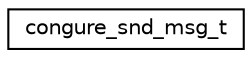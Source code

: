 digraph "Graphical Class Hierarchy"
{
 // LATEX_PDF_SIZE
  edge [fontname="Helvetica",fontsize="10",labelfontname="Helvetica",labelfontsize="10"];
  node [fontname="Helvetica",fontsize="10",shape=record];
  rankdir="LR";
  Node0 [label="congure_snd_msg_t",height=0.2,width=0.4,color="black", fillcolor="white", style="filled",URL="$structcongure__snd__msg__t.html",tooltip="Object to represent a collection of sent messages."];
}
